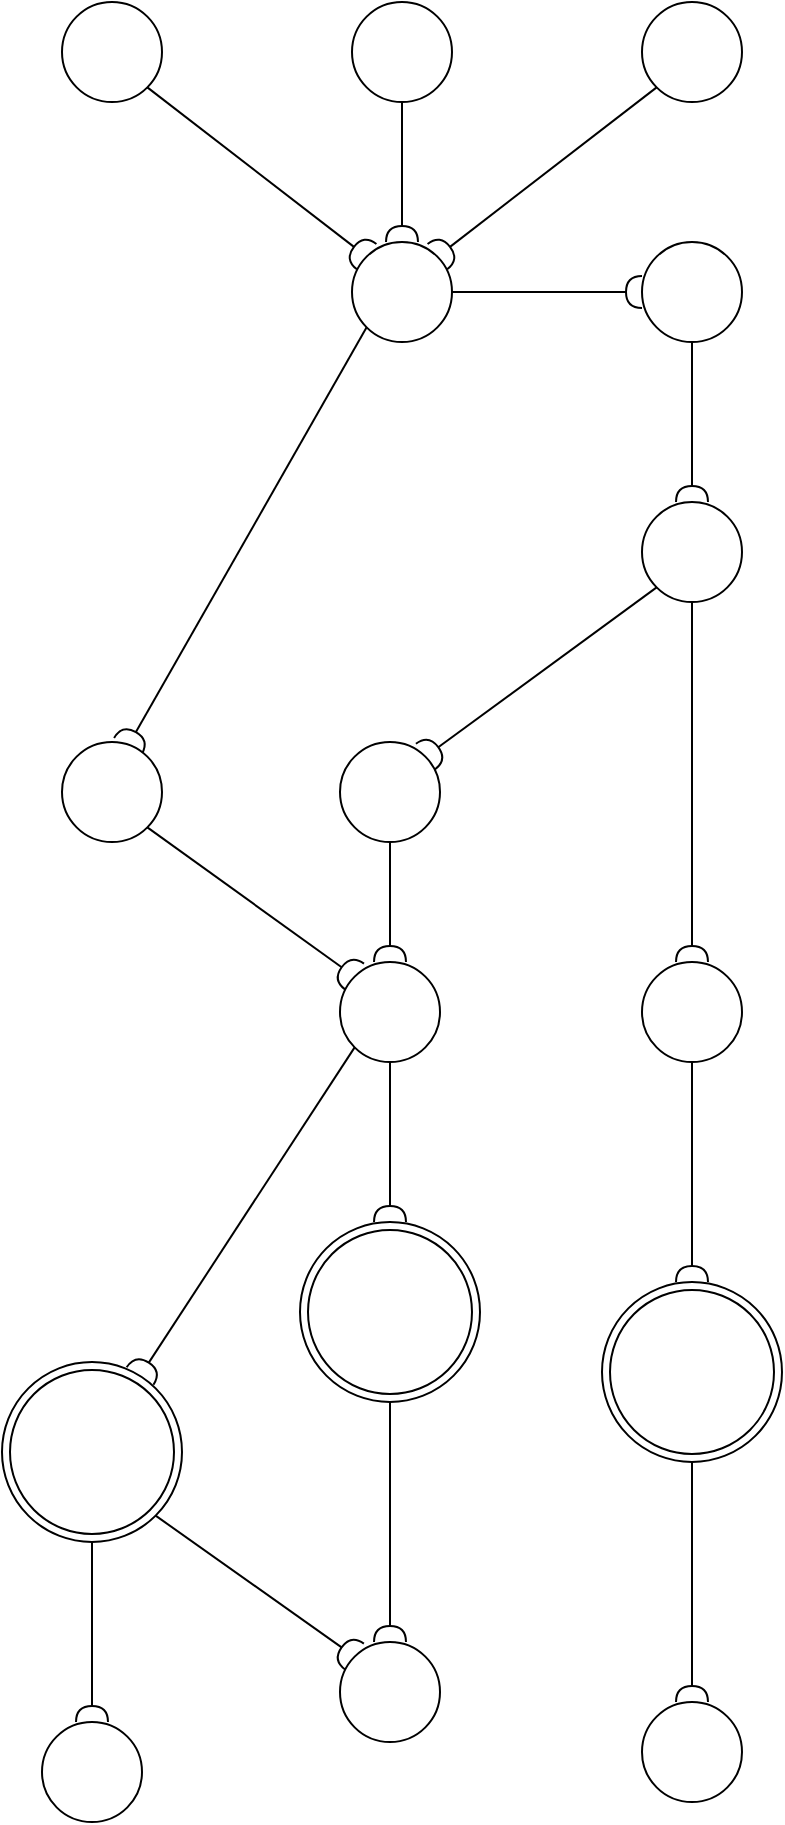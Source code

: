 <mxfile version="12.9.4" type="github">
  <diagram id="QhE3EsSYQP1DqTzUuK1Z" name="Page-1">
    <mxGraphModel dx="2031" dy="1270" grid="1" gridSize="10" guides="1" tooltips="1" connect="1" arrows="1" fold="1" page="1" pageScale="1" pageWidth="827" pageHeight="1169" math="0" shadow="0">
      <root>
        <mxCell id="0" />
        <mxCell id="1" parent="0" />
        <mxCell id="ZFpSDuq5nXmiJ_NLIYVW-51" style="edgeStyle=none;comic=0;orthogonalLoop=1;jettySize=auto;html=1;exitX=0.5;exitY=1;exitDx=0;exitDy=0;entryX=0.5;entryY=0;entryDx=0;entryDy=0;shadow=0;sourcePerimeterSpacing=3;endArrow=halfCircle;endFill=0;" edge="1" parent="1" source="ZFpSDuq5nXmiJ_NLIYVW-4" target="ZFpSDuq5nXmiJ_NLIYVW-24">
          <mxGeometry relative="1" as="geometry" />
        </mxCell>
        <mxCell id="ZFpSDuq5nXmiJ_NLIYVW-4" value="" style="ellipse;shape=doubleEllipse;whiteSpace=wrap;html=1;aspect=fixed;" vertex="1" parent="1">
          <mxGeometry x="369" y="630" width="90" height="90" as="geometry" />
        </mxCell>
        <mxCell id="ZFpSDuq5nXmiJ_NLIYVW-38" style="edgeStyle=none;comic=0;orthogonalLoop=1;jettySize=auto;html=1;exitX=0.5;exitY=1;exitDx=0;exitDy=0;entryX=0.5;entryY=0;entryDx=0;entryDy=0;shadow=0;sourcePerimeterSpacing=3;endArrow=halfCircle;endFill=0;" edge="1" parent="1" source="ZFpSDuq5nXmiJ_NLIYVW-5" target="ZFpSDuq5nXmiJ_NLIYVW-15">
          <mxGeometry relative="1" as="geometry" />
        </mxCell>
        <mxCell id="ZFpSDuq5nXmiJ_NLIYVW-5" value="" style="ellipse;whiteSpace=wrap;html=1;aspect=fixed;" vertex="1" parent="1">
          <mxGeometry x="395" y="20" width="50" height="50" as="geometry" />
        </mxCell>
        <mxCell id="ZFpSDuq5nXmiJ_NLIYVW-37" style="edgeStyle=none;comic=0;orthogonalLoop=1;jettySize=auto;html=1;exitX=1;exitY=1;exitDx=0;exitDy=0;entryX=0;entryY=0;entryDx=0;entryDy=0;shadow=0;sourcePerimeterSpacing=3;endArrow=halfCircle;endFill=0;" edge="1" parent="1" source="ZFpSDuq5nXmiJ_NLIYVW-13" target="ZFpSDuq5nXmiJ_NLIYVW-15">
          <mxGeometry relative="1" as="geometry" />
        </mxCell>
        <mxCell id="ZFpSDuq5nXmiJ_NLIYVW-13" value="" style="ellipse;whiteSpace=wrap;html=1;aspect=fixed;" vertex="1" parent="1">
          <mxGeometry x="250" y="20" width="50" height="50" as="geometry" />
        </mxCell>
        <mxCell id="ZFpSDuq5nXmiJ_NLIYVW-32" style="orthogonalLoop=1;jettySize=auto;html=1;exitX=0;exitY=1;exitDx=0;exitDy=0;entryX=1;entryY=0;entryDx=0;entryDy=0;shadow=0;comic=0;sourcePerimeterSpacing=3;endArrow=halfCircle;endFill=0;" edge="1" parent="1" source="ZFpSDuq5nXmiJ_NLIYVW-14" target="ZFpSDuq5nXmiJ_NLIYVW-15">
          <mxGeometry relative="1" as="geometry" />
        </mxCell>
        <mxCell id="ZFpSDuq5nXmiJ_NLIYVW-14" value="" style="ellipse;whiteSpace=wrap;html=1;aspect=fixed;shadow=0;" vertex="1" parent="1">
          <mxGeometry x="540" y="20" width="50" height="50" as="geometry" />
        </mxCell>
        <mxCell id="ZFpSDuq5nXmiJ_NLIYVW-39" style="edgeStyle=none;comic=0;orthogonalLoop=1;jettySize=auto;html=1;exitX=1;exitY=0.5;exitDx=0;exitDy=0;entryX=0;entryY=0.5;entryDx=0;entryDy=0;shadow=0;sourcePerimeterSpacing=3;endArrow=halfCircle;endFill=0;" edge="1" parent="1" source="ZFpSDuq5nXmiJ_NLIYVW-15" target="ZFpSDuq5nXmiJ_NLIYVW-16">
          <mxGeometry relative="1" as="geometry" />
        </mxCell>
        <mxCell id="ZFpSDuq5nXmiJ_NLIYVW-40" style="edgeStyle=none;comic=0;orthogonalLoop=1;jettySize=auto;html=1;exitX=0;exitY=1;exitDx=0;exitDy=0;entryX=0.66;entryY=0.04;entryDx=0;entryDy=0;entryPerimeter=0;shadow=0;sourcePerimeterSpacing=3;endArrow=halfCircle;endFill=0;" edge="1" parent="1" source="ZFpSDuq5nXmiJ_NLIYVW-15" target="ZFpSDuq5nXmiJ_NLIYVW-20">
          <mxGeometry relative="1" as="geometry" />
        </mxCell>
        <mxCell id="ZFpSDuq5nXmiJ_NLIYVW-15" value="" style="ellipse;whiteSpace=wrap;html=1;aspect=fixed;" vertex="1" parent="1">
          <mxGeometry x="395" y="140" width="50" height="50" as="geometry" />
        </mxCell>
        <mxCell id="ZFpSDuq5nXmiJ_NLIYVW-41" style="edgeStyle=none;comic=0;orthogonalLoop=1;jettySize=auto;html=1;exitX=0.5;exitY=1;exitDx=0;exitDy=0;entryX=0.5;entryY=0;entryDx=0;entryDy=0;shadow=0;sourcePerimeterSpacing=3;endArrow=halfCircle;endFill=0;" edge="1" parent="1" source="ZFpSDuq5nXmiJ_NLIYVW-16" target="ZFpSDuq5nXmiJ_NLIYVW-17">
          <mxGeometry relative="1" as="geometry" />
        </mxCell>
        <mxCell id="ZFpSDuq5nXmiJ_NLIYVW-16" value="" style="ellipse;whiteSpace=wrap;html=1;aspect=fixed;" vertex="1" parent="1">
          <mxGeometry x="540" y="140" width="50" height="50" as="geometry" />
        </mxCell>
        <mxCell id="ZFpSDuq5nXmiJ_NLIYVW-42" style="edgeStyle=none;comic=0;orthogonalLoop=1;jettySize=auto;html=1;exitX=0;exitY=1;exitDx=0;exitDy=0;entryX=1;entryY=0;entryDx=0;entryDy=0;shadow=0;sourcePerimeterSpacing=3;endArrow=halfCircle;endFill=0;" edge="1" parent="1" source="ZFpSDuq5nXmiJ_NLIYVW-17" target="ZFpSDuq5nXmiJ_NLIYVW-18">
          <mxGeometry relative="1" as="geometry" />
        </mxCell>
        <mxCell id="ZFpSDuq5nXmiJ_NLIYVW-43" style="edgeStyle=none;comic=0;orthogonalLoop=1;jettySize=auto;html=1;exitX=0.5;exitY=1;exitDx=0;exitDy=0;entryX=0.5;entryY=0;entryDx=0;entryDy=0;shadow=0;sourcePerimeterSpacing=3;endArrow=halfCircle;endFill=0;" edge="1" parent="1" source="ZFpSDuq5nXmiJ_NLIYVW-17" target="ZFpSDuq5nXmiJ_NLIYVW-19">
          <mxGeometry relative="1" as="geometry" />
        </mxCell>
        <mxCell id="ZFpSDuq5nXmiJ_NLIYVW-17" value="" style="ellipse;whiteSpace=wrap;html=1;aspect=fixed;" vertex="1" parent="1">
          <mxGeometry x="540" y="270" width="50" height="50" as="geometry" />
        </mxCell>
        <mxCell id="ZFpSDuq5nXmiJ_NLIYVW-45" style="edgeStyle=none;comic=0;orthogonalLoop=1;jettySize=auto;html=1;exitX=0.5;exitY=1;exitDx=0;exitDy=0;entryX=0.5;entryY=0;entryDx=0;entryDy=0;shadow=0;sourcePerimeterSpacing=3;endArrow=halfCircle;endFill=0;" edge="1" parent="1" source="ZFpSDuq5nXmiJ_NLIYVW-18" target="ZFpSDuq5nXmiJ_NLIYVW-21">
          <mxGeometry relative="1" as="geometry" />
        </mxCell>
        <mxCell id="ZFpSDuq5nXmiJ_NLIYVW-18" value="" style="ellipse;whiteSpace=wrap;html=1;aspect=fixed;" vertex="1" parent="1">
          <mxGeometry x="389" y="390" width="50" height="50" as="geometry" />
        </mxCell>
        <mxCell id="ZFpSDuq5nXmiJ_NLIYVW-47" style="edgeStyle=none;comic=0;orthogonalLoop=1;jettySize=auto;html=1;exitX=0.5;exitY=1;exitDx=0;exitDy=0;entryX=0.5;entryY=0;entryDx=0;entryDy=0;shadow=0;sourcePerimeterSpacing=3;endArrow=halfCircle;endFill=0;" edge="1" parent="1" source="ZFpSDuq5nXmiJ_NLIYVW-19" target="ZFpSDuq5nXmiJ_NLIYVW-22">
          <mxGeometry relative="1" as="geometry" />
        </mxCell>
        <mxCell id="ZFpSDuq5nXmiJ_NLIYVW-19" value="" style="ellipse;whiteSpace=wrap;html=1;aspect=fixed;" vertex="1" parent="1">
          <mxGeometry x="540" y="500" width="50" height="50" as="geometry" />
        </mxCell>
        <mxCell id="ZFpSDuq5nXmiJ_NLIYVW-44" style="edgeStyle=none;comic=0;orthogonalLoop=1;jettySize=auto;html=1;exitX=1;exitY=1;exitDx=0;exitDy=0;entryX=0;entryY=0;entryDx=0;entryDy=0;shadow=0;sourcePerimeterSpacing=3;endArrow=halfCircle;endFill=0;" edge="1" parent="1" source="ZFpSDuq5nXmiJ_NLIYVW-20" target="ZFpSDuq5nXmiJ_NLIYVW-21">
          <mxGeometry relative="1" as="geometry" />
        </mxCell>
        <mxCell id="ZFpSDuq5nXmiJ_NLIYVW-20" value="" style="ellipse;whiteSpace=wrap;html=1;aspect=fixed;" vertex="1" parent="1">
          <mxGeometry x="250" y="390" width="50" height="50" as="geometry" />
        </mxCell>
        <mxCell id="ZFpSDuq5nXmiJ_NLIYVW-46" style="edgeStyle=none;comic=0;orthogonalLoop=1;jettySize=auto;html=1;exitX=0.5;exitY=1;exitDx=0;exitDy=0;entryX=0.5;entryY=0;entryDx=0;entryDy=0;shadow=0;sourcePerimeterSpacing=3;endArrow=halfCircle;endFill=0;" edge="1" parent="1" source="ZFpSDuq5nXmiJ_NLIYVW-21" target="ZFpSDuq5nXmiJ_NLIYVW-4">
          <mxGeometry relative="1" as="geometry" />
        </mxCell>
        <mxCell id="ZFpSDuq5nXmiJ_NLIYVW-48" style="edgeStyle=none;comic=0;orthogonalLoop=1;jettySize=auto;html=1;exitX=0;exitY=1;exitDx=0;exitDy=0;entryX=0.767;entryY=0.078;entryDx=0;entryDy=0;entryPerimeter=0;shadow=0;sourcePerimeterSpacing=3;endArrow=halfCircle;endFill=0;" edge="1" parent="1" source="ZFpSDuq5nXmiJ_NLIYVW-21" target="ZFpSDuq5nXmiJ_NLIYVW-23">
          <mxGeometry relative="1" as="geometry" />
        </mxCell>
        <mxCell id="ZFpSDuq5nXmiJ_NLIYVW-21" value="" style="ellipse;whiteSpace=wrap;html=1;aspect=fixed;" vertex="1" parent="1">
          <mxGeometry x="389" y="500" width="50" height="50" as="geometry" />
        </mxCell>
        <mxCell id="ZFpSDuq5nXmiJ_NLIYVW-52" style="edgeStyle=none;comic=0;orthogonalLoop=1;jettySize=auto;html=1;exitX=0.5;exitY=1;exitDx=0;exitDy=0;entryX=0.5;entryY=0;entryDx=0;entryDy=0;shadow=0;sourcePerimeterSpacing=3;endArrow=halfCircle;endFill=0;" edge="1" parent="1" source="ZFpSDuq5nXmiJ_NLIYVW-22" target="ZFpSDuq5nXmiJ_NLIYVW-26">
          <mxGeometry relative="1" as="geometry" />
        </mxCell>
        <mxCell id="ZFpSDuq5nXmiJ_NLIYVW-22" value="" style="ellipse;shape=doubleEllipse;whiteSpace=wrap;html=1;aspect=fixed;" vertex="1" parent="1">
          <mxGeometry x="520" y="660" width="90" height="90" as="geometry" />
        </mxCell>
        <mxCell id="ZFpSDuq5nXmiJ_NLIYVW-49" style="edgeStyle=none;comic=0;orthogonalLoop=1;jettySize=auto;html=1;exitX=0.5;exitY=1;exitDx=0;exitDy=0;entryX=0.5;entryY=0;entryDx=0;entryDy=0;shadow=0;sourcePerimeterSpacing=3;endArrow=halfCircle;endFill=0;" edge="1" parent="1" source="ZFpSDuq5nXmiJ_NLIYVW-23" target="ZFpSDuq5nXmiJ_NLIYVW-25">
          <mxGeometry relative="1" as="geometry" />
        </mxCell>
        <mxCell id="ZFpSDuq5nXmiJ_NLIYVW-50" style="edgeStyle=none;comic=0;orthogonalLoop=1;jettySize=auto;html=1;exitX=1;exitY=1;exitDx=0;exitDy=0;entryX=0;entryY=0;entryDx=0;entryDy=0;shadow=0;sourcePerimeterSpacing=3;endArrow=halfCircle;endFill=0;" edge="1" parent="1" source="ZFpSDuq5nXmiJ_NLIYVW-23" target="ZFpSDuq5nXmiJ_NLIYVW-24">
          <mxGeometry relative="1" as="geometry" />
        </mxCell>
        <mxCell id="ZFpSDuq5nXmiJ_NLIYVW-23" value="" style="ellipse;shape=doubleEllipse;whiteSpace=wrap;html=1;aspect=fixed;" vertex="1" parent="1">
          <mxGeometry x="220" y="700" width="90" height="90" as="geometry" />
        </mxCell>
        <mxCell id="ZFpSDuq5nXmiJ_NLIYVW-24" value="" style="ellipse;whiteSpace=wrap;html=1;aspect=fixed;" vertex="1" parent="1">
          <mxGeometry x="389" y="840" width="50" height="50" as="geometry" />
        </mxCell>
        <mxCell id="ZFpSDuq5nXmiJ_NLIYVW-25" value="" style="ellipse;whiteSpace=wrap;html=1;aspect=fixed;" vertex="1" parent="1">
          <mxGeometry x="240" y="880" width="50" height="50" as="geometry" />
        </mxCell>
        <mxCell id="ZFpSDuq5nXmiJ_NLIYVW-26" value="" style="ellipse;whiteSpace=wrap;html=1;aspect=fixed;" vertex="1" parent="1">
          <mxGeometry x="540" y="870" width="50" height="50" as="geometry" />
        </mxCell>
      </root>
    </mxGraphModel>
  </diagram>
</mxfile>
